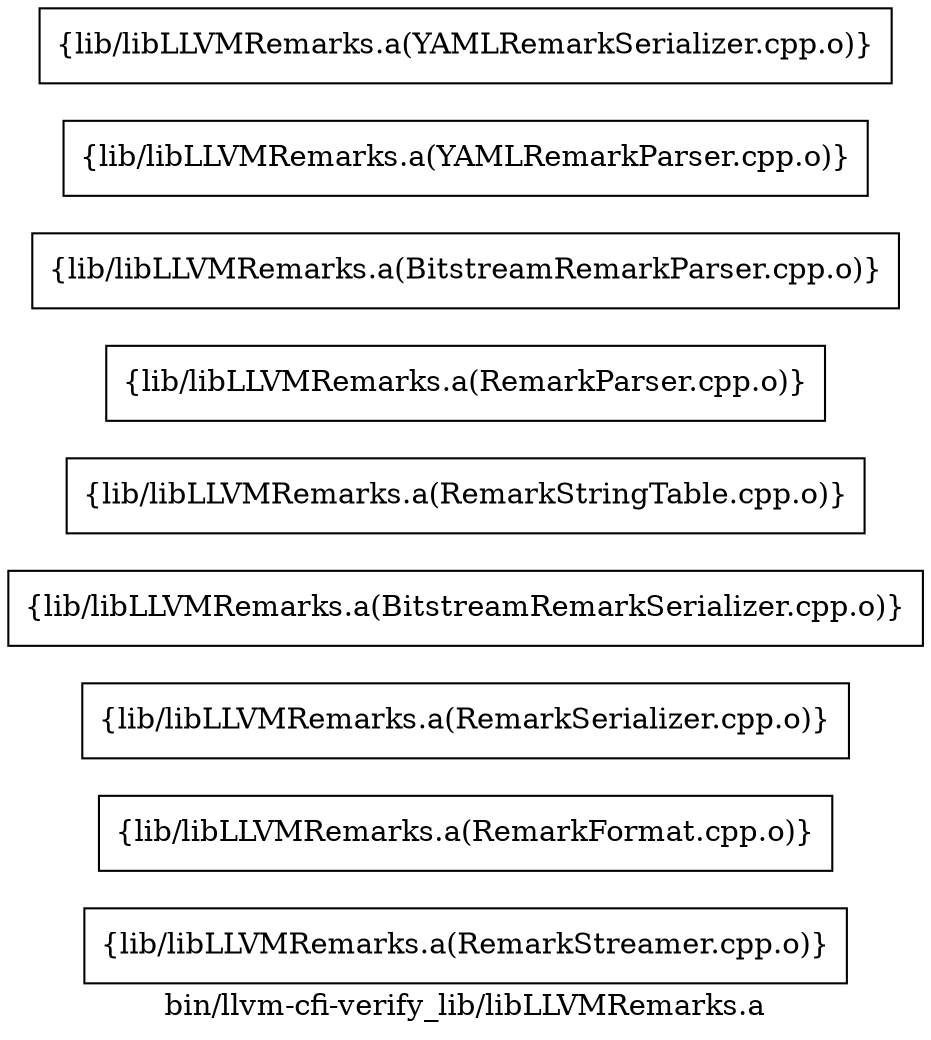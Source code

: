 digraph "bin/llvm-cfi-verify_lib/libLLVMRemarks.a" {
	label="bin/llvm-cfi-verify_lib/libLLVMRemarks.a";
	rankdir=LR;

	Node0x557ff1ff9fa8 [shape=record,shape=box,group=0,label="{lib/libLLVMRemarks.a(RemarkStreamer.cpp.o)}"];
	Node0x557ff1ffb268 [shape=record,shape=box,group=0,label="{lib/libLLVMRemarks.a(RemarkFormat.cpp.o)}"];
	Node0x557ff1ffb9e8 [shape=record,shape=box,group=0,label="{lib/libLLVMRemarks.a(RemarkSerializer.cpp.o)}"];
	Node0x557ff1ff9828 [shape=record,shape=box,group=0,label="{lib/libLLVMRemarks.a(BitstreamRemarkSerializer.cpp.o)}"];
	Node0x557ff1ffa7c8 [shape=record,shape=box,group=0,label="{lib/libLLVMRemarks.a(RemarkStringTable.cpp.o)}"];
	Node0x557ff1ffd798 [shape=record,shape=box,group=0,label="{lib/libLLVMRemarks.a(RemarkParser.cpp.o)}"];
	Node0x557ff1ffdc48 [shape=record,shape=box,group=0,label="{lib/libLLVMRemarks.a(BitstreamRemarkParser.cpp.o)}"];
	Node0x557ff1ffccf8 [shape=record,shape=box,group=0,label="{lib/libLLVMRemarks.a(YAMLRemarkParser.cpp.o)}"];
	Node0x557ff1ffcac8 [shape=record,shape=box,group=0,label="{lib/libLLVMRemarks.a(YAMLRemarkSerializer.cpp.o)}"];
}
